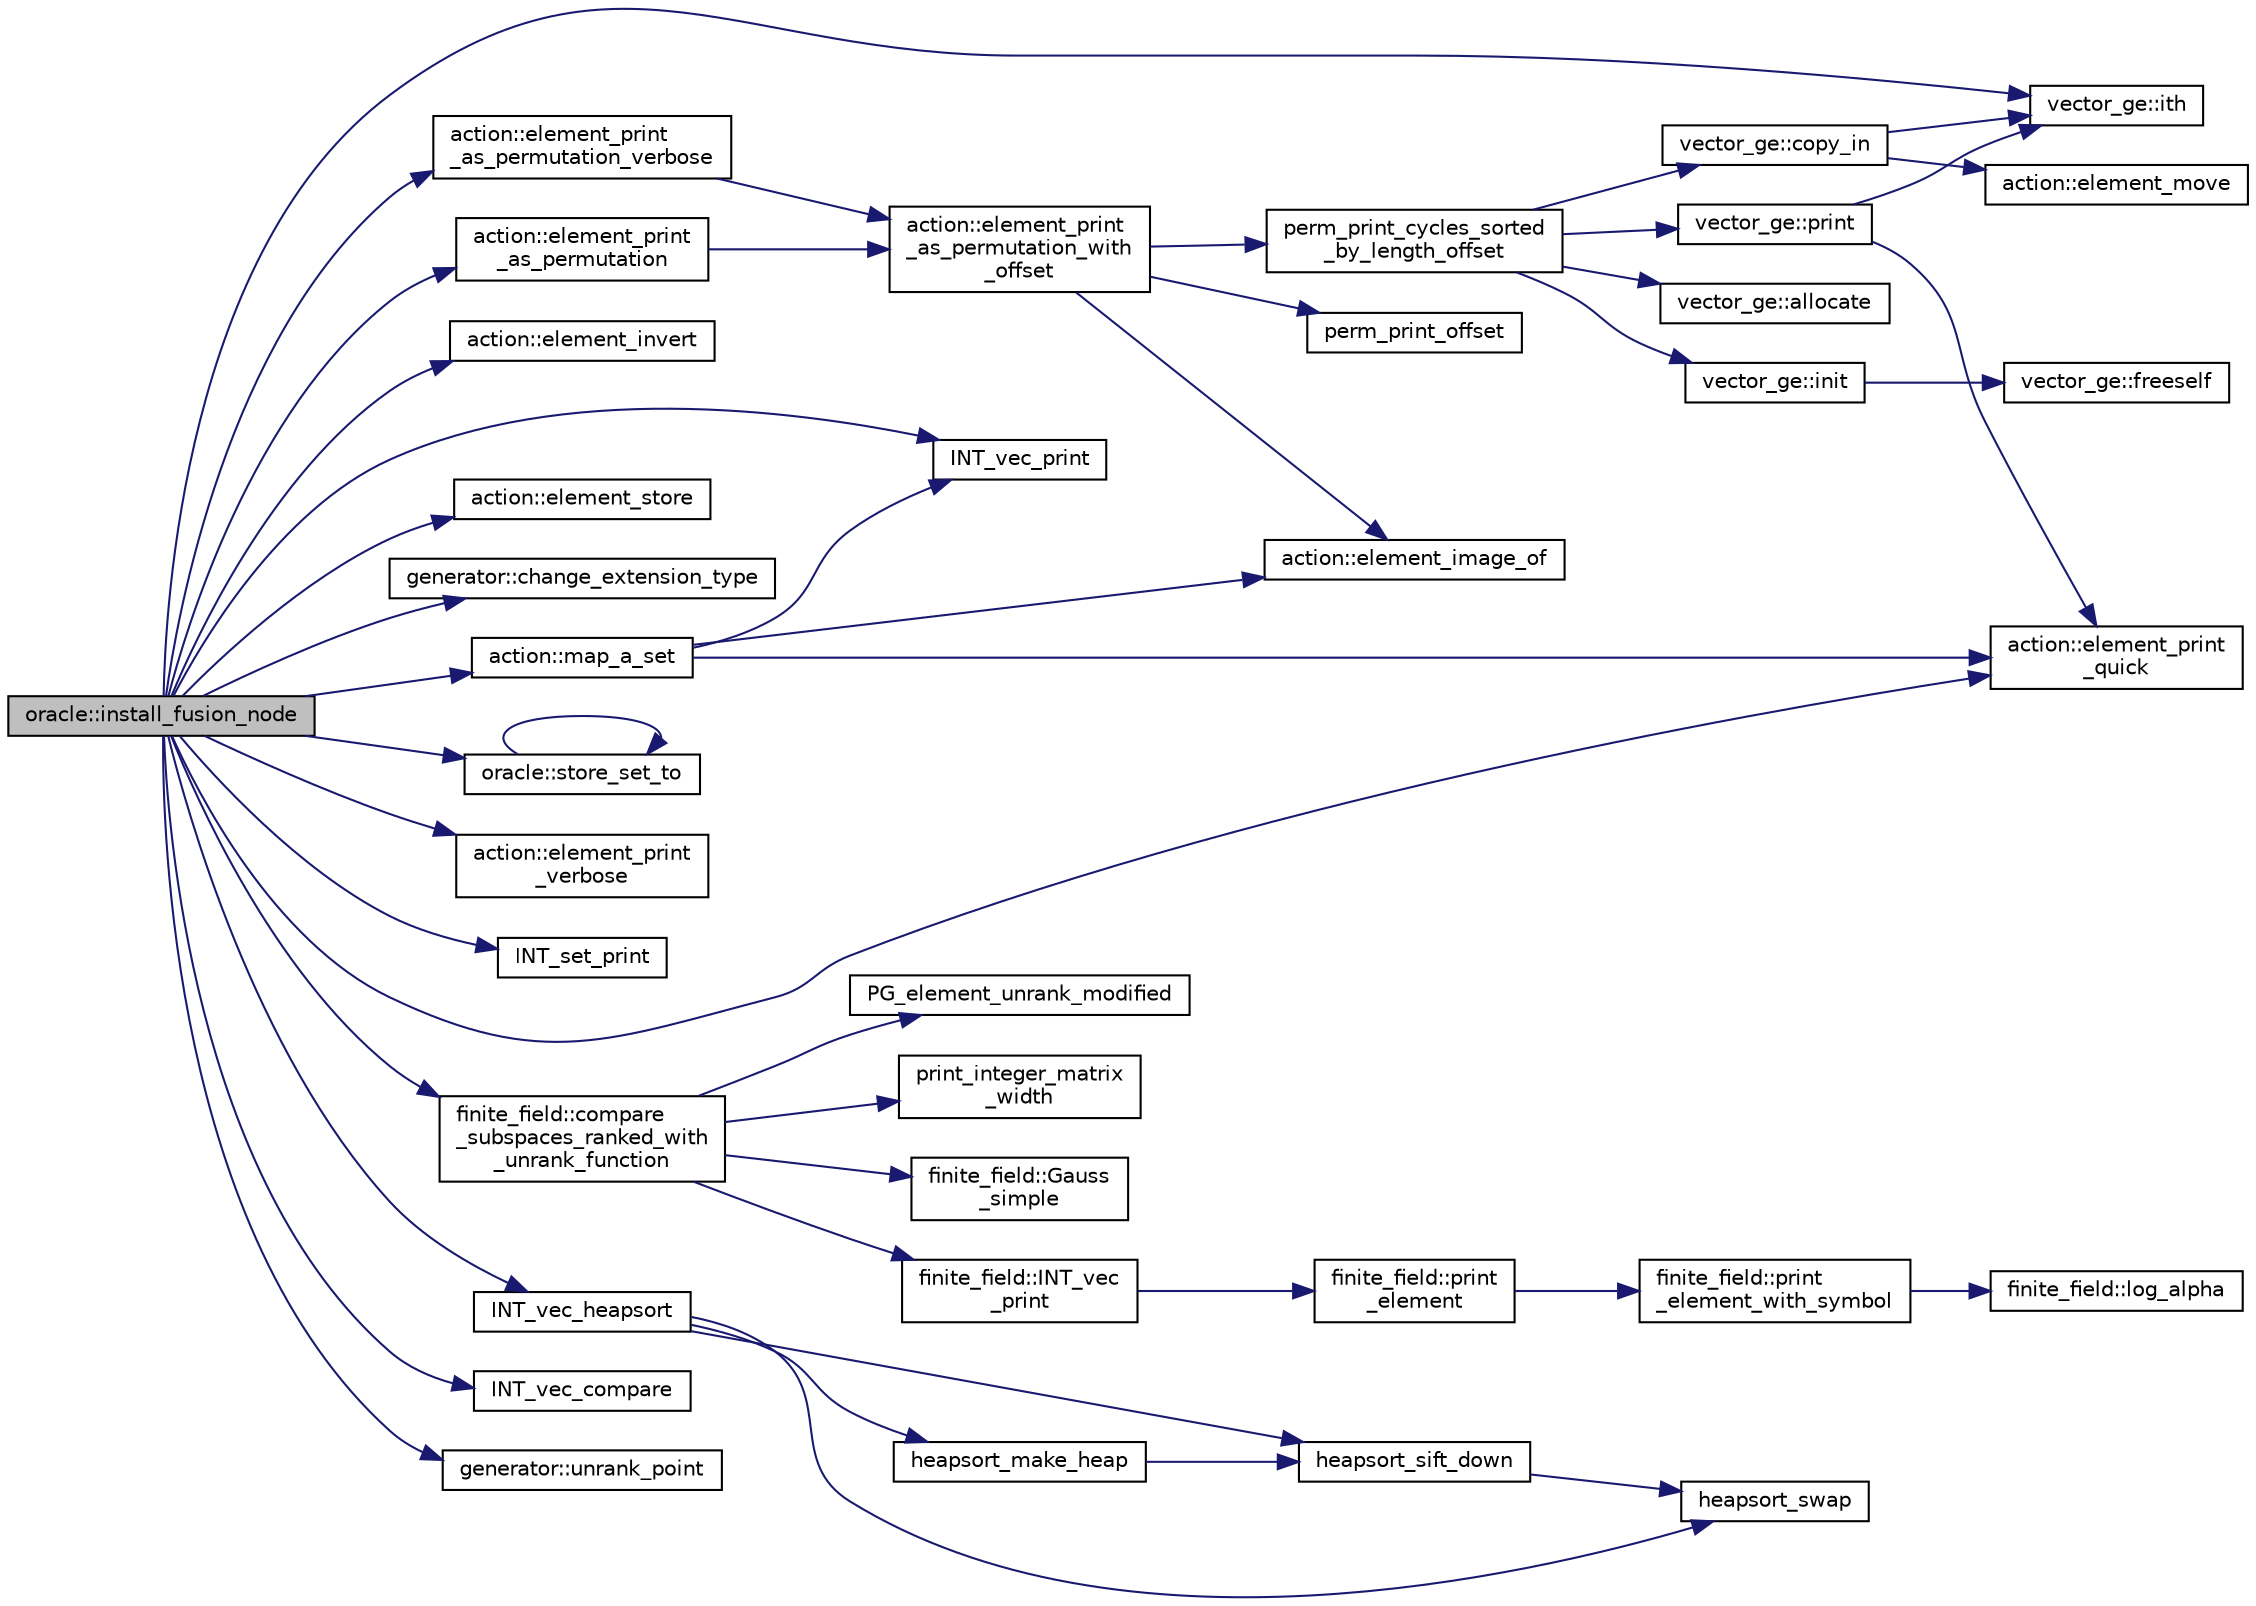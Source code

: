 digraph "oracle::install_fusion_node"
{
  edge [fontname="Helvetica",fontsize="10",labelfontname="Helvetica",labelfontsize="10"];
  node [fontname="Helvetica",fontsize="10",shape=record];
  rankdir="LR";
  Node6403 [label="oracle::install_fusion_node",height=0.2,width=0.4,color="black", fillcolor="grey75", style="filled", fontcolor="black"];
  Node6403 -> Node6404 [color="midnightblue",fontsize="10",style="solid",fontname="Helvetica"];
  Node6404 [label="action::element_print\l_quick",height=0.2,width=0.4,color="black", fillcolor="white", style="filled",URL="$d2/d86/classaction.html#a4844680cf6750396f76494a28655265b"];
  Node6403 -> Node6405 [color="midnightblue",fontsize="10",style="solid",fontname="Helvetica"];
  Node6405 [label="vector_ge::ith",height=0.2,width=0.4,color="black", fillcolor="white", style="filled",URL="$d4/d6e/classvector__ge.html#a1ff002e8b746a9beb119d57dcd4a15ff"];
  Node6403 -> Node6406 [color="midnightblue",fontsize="10",style="solid",fontname="Helvetica"];
  Node6406 [label="action::element_print\l_as_permutation_verbose",height=0.2,width=0.4,color="black", fillcolor="white", style="filled",URL="$d2/d86/classaction.html#a5caac519740ebc92a8e1aa2c8dbaa0f3"];
  Node6406 -> Node6407 [color="midnightblue",fontsize="10",style="solid",fontname="Helvetica"];
  Node6407 [label="action::element_print\l_as_permutation_with\l_offset",height=0.2,width=0.4,color="black", fillcolor="white", style="filled",URL="$d2/d86/classaction.html#addd61d869434abaad431124a6d858396"];
  Node6407 -> Node6408 [color="midnightblue",fontsize="10",style="solid",fontname="Helvetica"];
  Node6408 [label="action::element_image_of",height=0.2,width=0.4,color="black", fillcolor="white", style="filled",URL="$d2/d86/classaction.html#ae09559d4537a048fc860f8a74a31393d"];
  Node6407 -> Node6409 [color="midnightblue",fontsize="10",style="solid",fontname="Helvetica"];
  Node6409 [label="perm_print_offset",height=0.2,width=0.4,color="black", fillcolor="white", style="filled",URL="$d2/d7c/combinatorics_8_c.html#ab87deef2ba9e4d2ce386a19eeaffecf3"];
  Node6407 -> Node6410 [color="midnightblue",fontsize="10",style="solid",fontname="Helvetica"];
  Node6410 [label="perm_print_cycles_sorted\l_by_length_offset",height=0.2,width=0.4,color="black", fillcolor="white", style="filled",URL="$d5/d90/action__global_8_c.html#a9d1f2e34879c04dbc45d08984a8066e3"];
  Node6410 -> Node6411 [color="midnightblue",fontsize="10",style="solid",fontname="Helvetica"];
  Node6411 [label="vector_ge::init",height=0.2,width=0.4,color="black", fillcolor="white", style="filled",URL="$d4/d6e/classvector__ge.html#afe1d6befd1f1501e6be34afbaa9d30a8"];
  Node6411 -> Node6412 [color="midnightblue",fontsize="10",style="solid",fontname="Helvetica"];
  Node6412 [label="vector_ge::freeself",height=0.2,width=0.4,color="black", fillcolor="white", style="filled",URL="$d4/d6e/classvector__ge.html#aa002e4b715cc73a9b8b367d29700b452"];
  Node6410 -> Node6413 [color="midnightblue",fontsize="10",style="solid",fontname="Helvetica"];
  Node6413 [label="vector_ge::allocate",height=0.2,width=0.4,color="black", fillcolor="white", style="filled",URL="$d4/d6e/classvector__ge.html#a35b062a9201b30f0a87bf87702d243ae"];
  Node6410 -> Node6414 [color="midnightblue",fontsize="10",style="solid",fontname="Helvetica"];
  Node6414 [label="vector_ge::copy_in",height=0.2,width=0.4,color="black", fillcolor="white", style="filled",URL="$d4/d6e/classvector__ge.html#ad02ebf2d4e8bbf095685aea921999145"];
  Node6414 -> Node6405 [color="midnightblue",fontsize="10",style="solid",fontname="Helvetica"];
  Node6414 -> Node6415 [color="midnightblue",fontsize="10",style="solid",fontname="Helvetica"];
  Node6415 [label="action::element_move",height=0.2,width=0.4,color="black", fillcolor="white", style="filled",URL="$d2/d86/classaction.html#a550947491bbb534d3d7951f50198a874"];
  Node6410 -> Node6416 [color="midnightblue",fontsize="10",style="solid",fontname="Helvetica"];
  Node6416 [label="vector_ge::print",height=0.2,width=0.4,color="black", fillcolor="white", style="filled",URL="$d4/d6e/classvector__ge.html#a0d260cce035c20b32d7989c50670aa8a"];
  Node6416 -> Node6404 [color="midnightblue",fontsize="10",style="solid",fontname="Helvetica"];
  Node6416 -> Node6405 [color="midnightblue",fontsize="10",style="solid",fontname="Helvetica"];
  Node6403 -> Node6417 [color="midnightblue",fontsize="10",style="solid",fontname="Helvetica"];
  Node6417 [label="action::element_invert",height=0.2,width=0.4,color="black", fillcolor="white", style="filled",URL="$d2/d86/classaction.html#aa4bd01e338497714586636751fcef436"];
  Node6403 -> Node6418 [color="midnightblue",fontsize="10",style="solid",fontname="Helvetica"];
  Node6418 [label="action::element_print\l_as_permutation",height=0.2,width=0.4,color="black", fillcolor="white", style="filled",URL="$d2/d86/classaction.html#a2975618a8203187b688a67c947150bb8"];
  Node6418 -> Node6407 [color="midnightblue",fontsize="10",style="solid",fontname="Helvetica"];
  Node6403 -> Node6419 [color="midnightblue",fontsize="10",style="solid",fontname="Helvetica"];
  Node6419 [label="action::element_store",height=0.2,width=0.4,color="black", fillcolor="white", style="filled",URL="$d2/d86/classaction.html#ab969a7009cc85c12f988a18a06b5db64"];
  Node6403 -> Node6420 [color="midnightblue",fontsize="10",style="solid",fontname="Helvetica"];
  Node6420 [label="generator::change_extension_type",height=0.2,width=0.4,color="black", fillcolor="white", style="filled",URL="$d7/d73/classgenerator.html#a8701aa1c97fa3c67a483ec2cfaf45476"];
  Node6403 -> Node6421 [color="midnightblue",fontsize="10",style="solid",fontname="Helvetica"];
  Node6421 [label="INT_vec_print",height=0.2,width=0.4,color="black", fillcolor="white", style="filled",URL="$df/dbf/sajeeb_8_c.html#a79a5901af0b47dd0d694109543c027fe"];
  Node6403 -> Node6422 [color="midnightblue",fontsize="10",style="solid",fontname="Helvetica"];
  Node6422 [label="oracle::store_set_to",height=0.2,width=0.4,color="black", fillcolor="white", style="filled",URL="$d7/da7/classoracle.html#a4489d03d342f31d1e64632ce4d0e700d"];
  Node6422 -> Node6422 [color="midnightblue",fontsize="10",style="solid",fontname="Helvetica"];
  Node6403 -> Node6423 [color="midnightblue",fontsize="10",style="solid",fontname="Helvetica"];
  Node6423 [label="action::element_print\l_verbose",height=0.2,width=0.4,color="black", fillcolor="white", style="filled",URL="$d2/d86/classaction.html#aa250fc6c8dbc621f4c3b298090bc110b"];
  Node6403 -> Node6424 [color="midnightblue",fontsize="10",style="solid",fontname="Helvetica"];
  Node6424 [label="INT_set_print",height=0.2,width=0.4,color="black", fillcolor="white", style="filled",URL="$df/dbf/sajeeb_8_c.html#a97614645ec11df30e0e896367f91ffd9"];
  Node6403 -> Node6425 [color="midnightblue",fontsize="10",style="solid",fontname="Helvetica"];
  Node6425 [label="action::map_a_set",height=0.2,width=0.4,color="black", fillcolor="white", style="filled",URL="$d2/d86/classaction.html#a600e542e5aeca2a46f18110e027947e0"];
  Node6425 -> Node6404 [color="midnightblue",fontsize="10",style="solid",fontname="Helvetica"];
  Node6425 -> Node6421 [color="midnightblue",fontsize="10",style="solid",fontname="Helvetica"];
  Node6425 -> Node6408 [color="midnightblue",fontsize="10",style="solid",fontname="Helvetica"];
  Node6403 -> Node6426 [color="midnightblue",fontsize="10",style="solid",fontname="Helvetica"];
  Node6426 [label="finite_field::compare\l_subspaces_ranked_with\l_unrank_function",height=0.2,width=0.4,color="black", fillcolor="white", style="filled",URL="$df/d5a/classfinite__field.html#a081fbd0558d32f8258e086c62f6ca1c5"];
  Node6426 -> Node6427 [color="midnightblue",fontsize="10",style="solid",fontname="Helvetica"];
  Node6427 [label="finite_field::INT_vec\l_print",height=0.2,width=0.4,color="black", fillcolor="white", style="filled",URL="$df/d5a/classfinite__field.html#a9c33a61dedc197e37b014b6f8dc07f06"];
  Node6427 -> Node6428 [color="midnightblue",fontsize="10",style="solid",fontname="Helvetica"];
  Node6428 [label="finite_field::print\l_element",height=0.2,width=0.4,color="black", fillcolor="white", style="filled",URL="$df/d5a/classfinite__field.html#ab7d1f59c043d7696b8b47c92d0fedad5"];
  Node6428 -> Node6429 [color="midnightblue",fontsize="10",style="solid",fontname="Helvetica"];
  Node6429 [label="finite_field::print\l_element_with_symbol",height=0.2,width=0.4,color="black", fillcolor="white", style="filled",URL="$df/d5a/classfinite__field.html#aa0180c961aa4a0a8934cb4dc82e38a4d"];
  Node6429 -> Node6430 [color="midnightblue",fontsize="10",style="solid",fontname="Helvetica"];
  Node6430 [label="finite_field::log_alpha",height=0.2,width=0.4,color="black", fillcolor="white", style="filled",URL="$df/d5a/classfinite__field.html#a446a83ae0d281ddf44215626f0097305"];
  Node6426 -> Node6431 [color="midnightblue",fontsize="10",style="solid",fontname="Helvetica"];
  Node6431 [label="PG_element_unrank_modified",height=0.2,width=0.4,color="black", fillcolor="white", style="filled",URL="$d4/d67/geometry_8h.html#a83ae9b605d496f6a90345303f6efae64"];
  Node6426 -> Node6432 [color="midnightblue",fontsize="10",style="solid",fontname="Helvetica"];
  Node6432 [label="print_integer_matrix\l_width",height=0.2,width=0.4,color="black", fillcolor="white", style="filled",URL="$d5/db4/io__and__os_8h.html#aa78f3e73fc2179251bd15adbcc31573f"];
  Node6426 -> Node6433 [color="midnightblue",fontsize="10",style="solid",fontname="Helvetica"];
  Node6433 [label="finite_field::Gauss\l_simple",height=0.2,width=0.4,color="black", fillcolor="white", style="filled",URL="$df/d5a/classfinite__field.html#aba4950590e24a1ce323f292cf47b3307"];
  Node6403 -> Node6434 [color="midnightblue",fontsize="10",style="solid",fontname="Helvetica"];
  Node6434 [label="INT_vec_heapsort",height=0.2,width=0.4,color="black", fillcolor="white", style="filled",URL="$d5/de2/foundations_2data__structures_2data__structures_8h.html#a3590ad9987f801fbfc94634300182f39"];
  Node6434 -> Node6435 [color="midnightblue",fontsize="10",style="solid",fontname="Helvetica"];
  Node6435 [label="heapsort_make_heap",height=0.2,width=0.4,color="black", fillcolor="white", style="filled",URL="$d4/dd7/sorting_8_c.html#a42f24453d7d77eeb1338ebd1a13cfdbb"];
  Node6435 -> Node6436 [color="midnightblue",fontsize="10",style="solid",fontname="Helvetica"];
  Node6436 [label="heapsort_sift_down",height=0.2,width=0.4,color="black", fillcolor="white", style="filled",URL="$d4/dd7/sorting_8_c.html#a65cbb1a6a3f01f511673705437ddc18b"];
  Node6436 -> Node6437 [color="midnightblue",fontsize="10",style="solid",fontname="Helvetica"];
  Node6437 [label="heapsort_swap",height=0.2,width=0.4,color="black", fillcolor="white", style="filled",URL="$d4/dd7/sorting_8_c.html#a8f048362e6065297b19b6975bcbbfcc6"];
  Node6434 -> Node6437 [color="midnightblue",fontsize="10",style="solid",fontname="Helvetica"];
  Node6434 -> Node6436 [color="midnightblue",fontsize="10",style="solid",fontname="Helvetica"];
  Node6403 -> Node6438 [color="midnightblue",fontsize="10",style="solid",fontname="Helvetica"];
  Node6438 [label="INT_vec_compare",height=0.2,width=0.4,color="black", fillcolor="white", style="filled",URL="$d5/de2/foundations_2data__structures_2data__structures_8h.html#ac1a17fca23fb4a338aef8547a4c2fded"];
  Node6403 -> Node6439 [color="midnightblue",fontsize="10",style="solid",fontname="Helvetica"];
  Node6439 [label="generator::unrank_point",height=0.2,width=0.4,color="black", fillcolor="white", style="filled",URL="$d7/d73/classgenerator.html#ad8842983b197430759b0588712c26693"];
}
